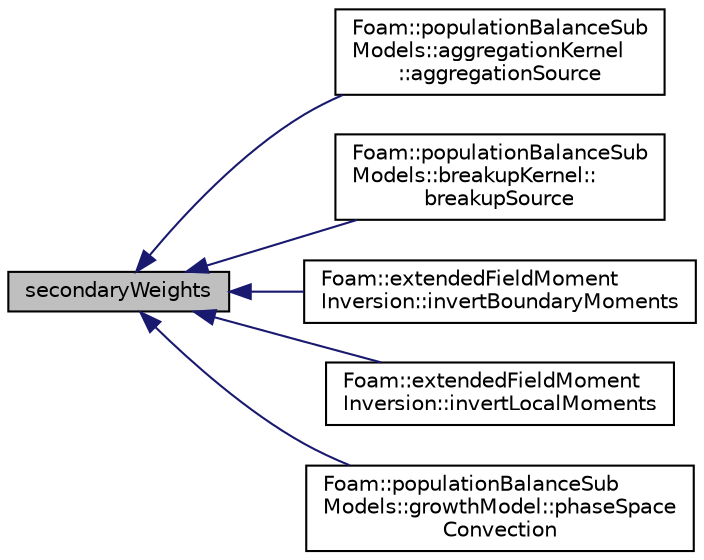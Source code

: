 digraph "secondaryWeights"
{
  bgcolor="transparent";
  edge [fontname="Helvetica",fontsize="10",labelfontname="Helvetica",labelfontsize="10"];
  node [fontname="Helvetica",fontsize="10",shape=record];
  rankdir="LR";
  Node88 [label="secondaryWeights",height=0.2,width=0.4,color="black", fillcolor="grey75", style="filled", fontcolor="black"];
  Node88 -> Node89 [dir="back",color="midnightblue",fontsize="10",style="solid",fontname="Helvetica"];
  Node89 [label="Foam::populationBalanceSub\lModels::aggregationKernel\l::aggregationSource",height=0.2,width=0.4,color="black",URL="$a02080.html#a5592a4ae72635367e55a95e5383f9501",tooltip="Return aggregation source terms. "];
  Node88 -> Node90 [dir="back",color="midnightblue",fontsize="10",style="solid",fontname="Helvetica"];
  Node90 [label="Foam::populationBalanceSub\lModels::breakupKernel::\lbreakupSource",height=0.2,width=0.4,color="black",URL="$a02112.html#ae1a303d17774d86168aaf91577ad93ce",tooltip="Return Breakup source term. "];
  Node88 -> Node91 [dir="back",color="midnightblue",fontsize="10",style="solid",fontname="Helvetica"];
  Node91 [label="Foam::extendedFieldMoment\lInversion::invertBoundaryMoments",height=0.2,width=0.4,color="black",URL="$a01884.html#a4b2cd3c44f001f05df26f04b3c900cd3",tooltip="Invert moments on boundaries. "];
  Node88 -> Node92 [dir="back",color="midnightblue",fontsize="10",style="solid",fontname="Helvetica"];
  Node92 [label="Foam::extendedFieldMoment\lInversion::invertLocalMoments",height=0.2,width=0.4,color="black",URL="$a01884.html#ad60e180e66e91d1501774bf8ec2eda42",tooltip="Invert moments in a single cell. "];
  Node88 -> Node93 [dir="back",color="midnightblue",fontsize="10",style="solid",fontname="Helvetica"];
  Node93 [label="Foam::populationBalanceSub\lModels::growthModel::phaseSpace\lConvection",height=0.2,width=0.4,color="black",URL="$a02204.html#ac45301c39b1491be1ff2d9af4da6c539",tooltip="Return phase space convection. "];
}
